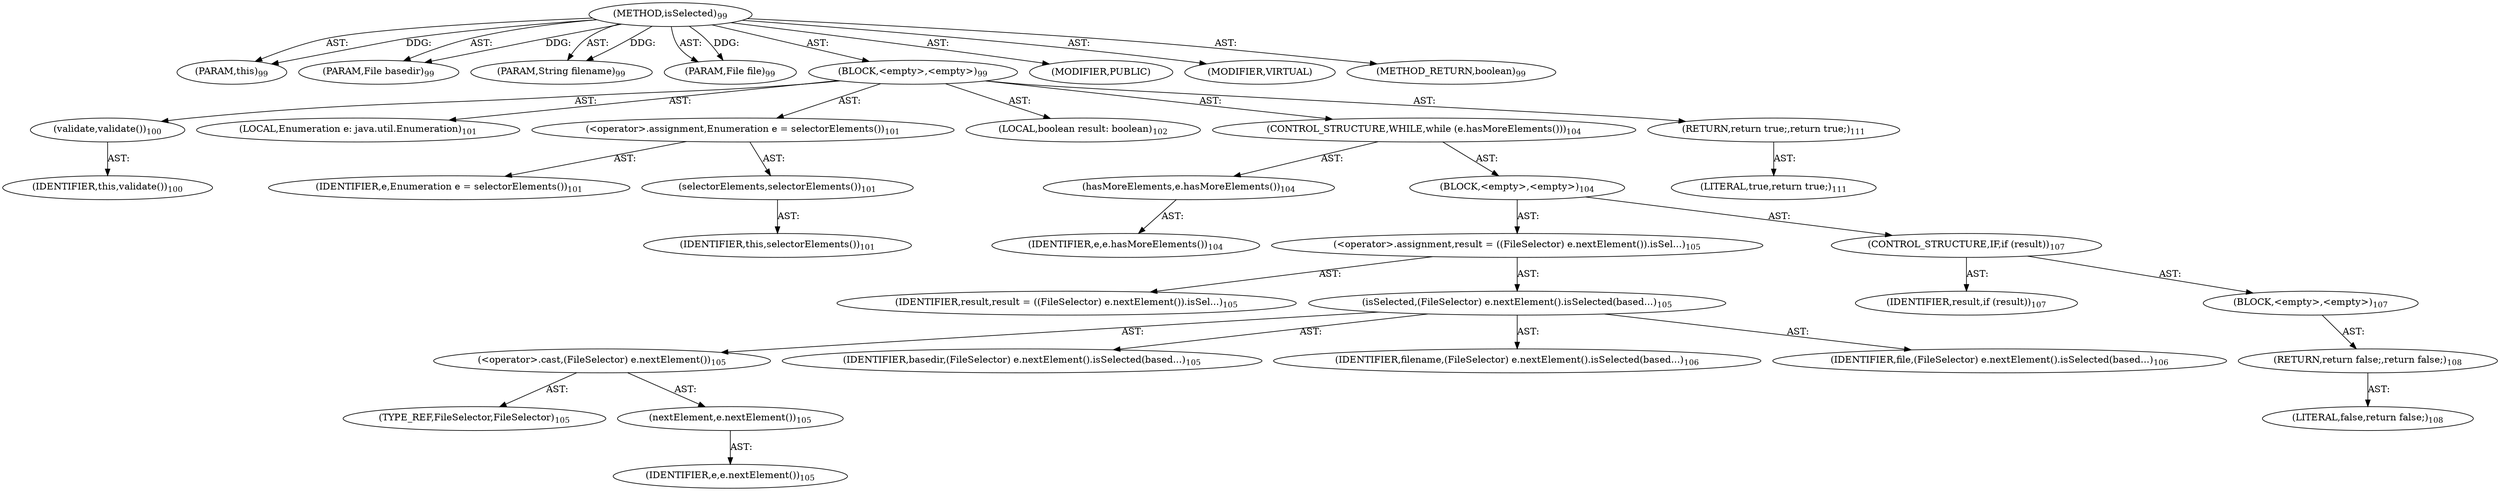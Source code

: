 digraph "isSelected" {  
"111669149698" [label = <(METHOD,isSelected)<SUB>99</SUB>> ]
"115964116993" [label = <(PARAM,this)<SUB>99</SUB>> ]
"115964116995" [label = <(PARAM,File basedir)<SUB>99</SUB>> ]
"115964116996" [label = <(PARAM,String filename)<SUB>99</SUB>> ]
"115964116997" [label = <(PARAM,File file)<SUB>99</SUB>> ]
"25769803779" [label = <(BLOCK,&lt;empty&gt;,&lt;empty&gt;)<SUB>99</SUB>> ]
"30064771081" [label = <(validate,validate())<SUB>100</SUB>> ]
"68719476737" [label = <(IDENTIFIER,this,validate())<SUB>100</SUB>> ]
"94489280513" [label = <(LOCAL,Enumeration e: java.util.Enumeration)<SUB>101</SUB>> ]
"30064771082" [label = <(&lt;operator&gt;.assignment,Enumeration e = selectorElements())<SUB>101</SUB>> ]
"68719476746" [label = <(IDENTIFIER,e,Enumeration e = selectorElements())<SUB>101</SUB>> ]
"30064771083" [label = <(selectorElements,selectorElements())<SUB>101</SUB>> ]
"68719476738" [label = <(IDENTIFIER,this,selectorElements())<SUB>101</SUB>> ]
"94489280514" [label = <(LOCAL,boolean result: boolean)<SUB>102</SUB>> ]
"47244640257" [label = <(CONTROL_STRUCTURE,WHILE,while (e.hasMoreElements()))<SUB>104</SUB>> ]
"30064771084" [label = <(hasMoreElements,e.hasMoreElements())<SUB>104</SUB>> ]
"68719476747" [label = <(IDENTIFIER,e,e.hasMoreElements())<SUB>104</SUB>> ]
"25769803780" [label = <(BLOCK,&lt;empty&gt;,&lt;empty&gt;)<SUB>104</SUB>> ]
"30064771085" [label = <(&lt;operator&gt;.assignment,result = ((FileSelector) e.nextElement()).isSel...)<SUB>105</SUB>> ]
"68719476748" [label = <(IDENTIFIER,result,result = ((FileSelector) e.nextElement()).isSel...)<SUB>105</SUB>> ]
"30064771086" [label = <(isSelected,(FileSelector) e.nextElement().isSelected(based...)<SUB>105</SUB>> ]
"30064771087" [label = <(&lt;operator&gt;.cast,(FileSelector) e.nextElement())<SUB>105</SUB>> ]
"180388626432" [label = <(TYPE_REF,FileSelector,FileSelector)<SUB>105</SUB>> ]
"30064771088" [label = <(nextElement,e.nextElement())<SUB>105</SUB>> ]
"68719476749" [label = <(IDENTIFIER,e,e.nextElement())<SUB>105</SUB>> ]
"68719476750" [label = <(IDENTIFIER,basedir,(FileSelector) e.nextElement().isSelected(based...)<SUB>105</SUB>> ]
"68719476751" [label = <(IDENTIFIER,filename,(FileSelector) e.nextElement().isSelected(based...)<SUB>106</SUB>> ]
"68719476752" [label = <(IDENTIFIER,file,(FileSelector) e.nextElement().isSelected(based...)<SUB>106</SUB>> ]
"47244640258" [label = <(CONTROL_STRUCTURE,IF,if (result))<SUB>107</SUB>> ]
"68719476753" [label = <(IDENTIFIER,result,if (result))<SUB>107</SUB>> ]
"25769803781" [label = <(BLOCK,&lt;empty&gt;,&lt;empty&gt;)<SUB>107</SUB>> ]
"146028888065" [label = <(RETURN,return false;,return false;)<SUB>108</SUB>> ]
"90194313218" [label = <(LITERAL,false,return false;)<SUB>108</SUB>> ]
"146028888066" [label = <(RETURN,return true;,return true;)<SUB>111</SUB>> ]
"90194313219" [label = <(LITERAL,true,return true;)<SUB>111</SUB>> ]
"133143986180" [label = <(MODIFIER,PUBLIC)> ]
"133143986181" [label = <(MODIFIER,VIRTUAL)> ]
"128849018882" [label = <(METHOD_RETURN,boolean)<SUB>99</SUB>> ]
  "111669149698" -> "115964116993"  [ label = "AST: "] 
  "111669149698" -> "115964116995"  [ label = "AST: "] 
  "111669149698" -> "115964116996"  [ label = "AST: "] 
  "111669149698" -> "115964116997"  [ label = "AST: "] 
  "111669149698" -> "25769803779"  [ label = "AST: "] 
  "111669149698" -> "133143986180"  [ label = "AST: "] 
  "111669149698" -> "133143986181"  [ label = "AST: "] 
  "111669149698" -> "128849018882"  [ label = "AST: "] 
  "25769803779" -> "30064771081"  [ label = "AST: "] 
  "25769803779" -> "94489280513"  [ label = "AST: "] 
  "25769803779" -> "30064771082"  [ label = "AST: "] 
  "25769803779" -> "94489280514"  [ label = "AST: "] 
  "25769803779" -> "47244640257"  [ label = "AST: "] 
  "25769803779" -> "146028888066"  [ label = "AST: "] 
  "30064771081" -> "68719476737"  [ label = "AST: "] 
  "30064771082" -> "68719476746"  [ label = "AST: "] 
  "30064771082" -> "30064771083"  [ label = "AST: "] 
  "30064771083" -> "68719476738"  [ label = "AST: "] 
  "47244640257" -> "30064771084"  [ label = "AST: "] 
  "47244640257" -> "25769803780"  [ label = "AST: "] 
  "30064771084" -> "68719476747"  [ label = "AST: "] 
  "25769803780" -> "30064771085"  [ label = "AST: "] 
  "25769803780" -> "47244640258"  [ label = "AST: "] 
  "30064771085" -> "68719476748"  [ label = "AST: "] 
  "30064771085" -> "30064771086"  [ label = "AST: "] 
  "30064771086" -> "30064771087"  [ label = "AST: "] 
  "30064771086" -> "68719476750"  [ label = "AST: "] 
  "30064771086" -> "68719476751"  [ label = "AST: "] 
  "30064771086" -> "68719476752"  [ label = "AST: "] 
  "30064771087" -> "180388626432"  [ label = "AST: "] 
  "30064771087" -> "30064771088"  [ label = "AST: "] 
  "30064771088" -> "68719476749"  [ label = "AST: "] 
  "47244640258" -> "68719476753"  [ label = "AST: "] 
  "47244640258" -> "25769803781"  [ label = "AST: "] 
  "25769803781" -> "146028888065"  [ label = "AST: "] 
  "146028888065" -> "90194313218"  [ label = "AST: "] 
  "146028888066" -> "90194313219"  [ label = "AST: "] 
  "111669149698" -> "115964116993"  [ label = "DDG: "] 
  "111669149698" -> "115964116995"  [ label = "DDG: "] 
  "111669149698" -> "115964116996"  [ label = "DDG: "] 
  "111669149698" -> "115964116997"  [ label = "DDG: "] 
}
